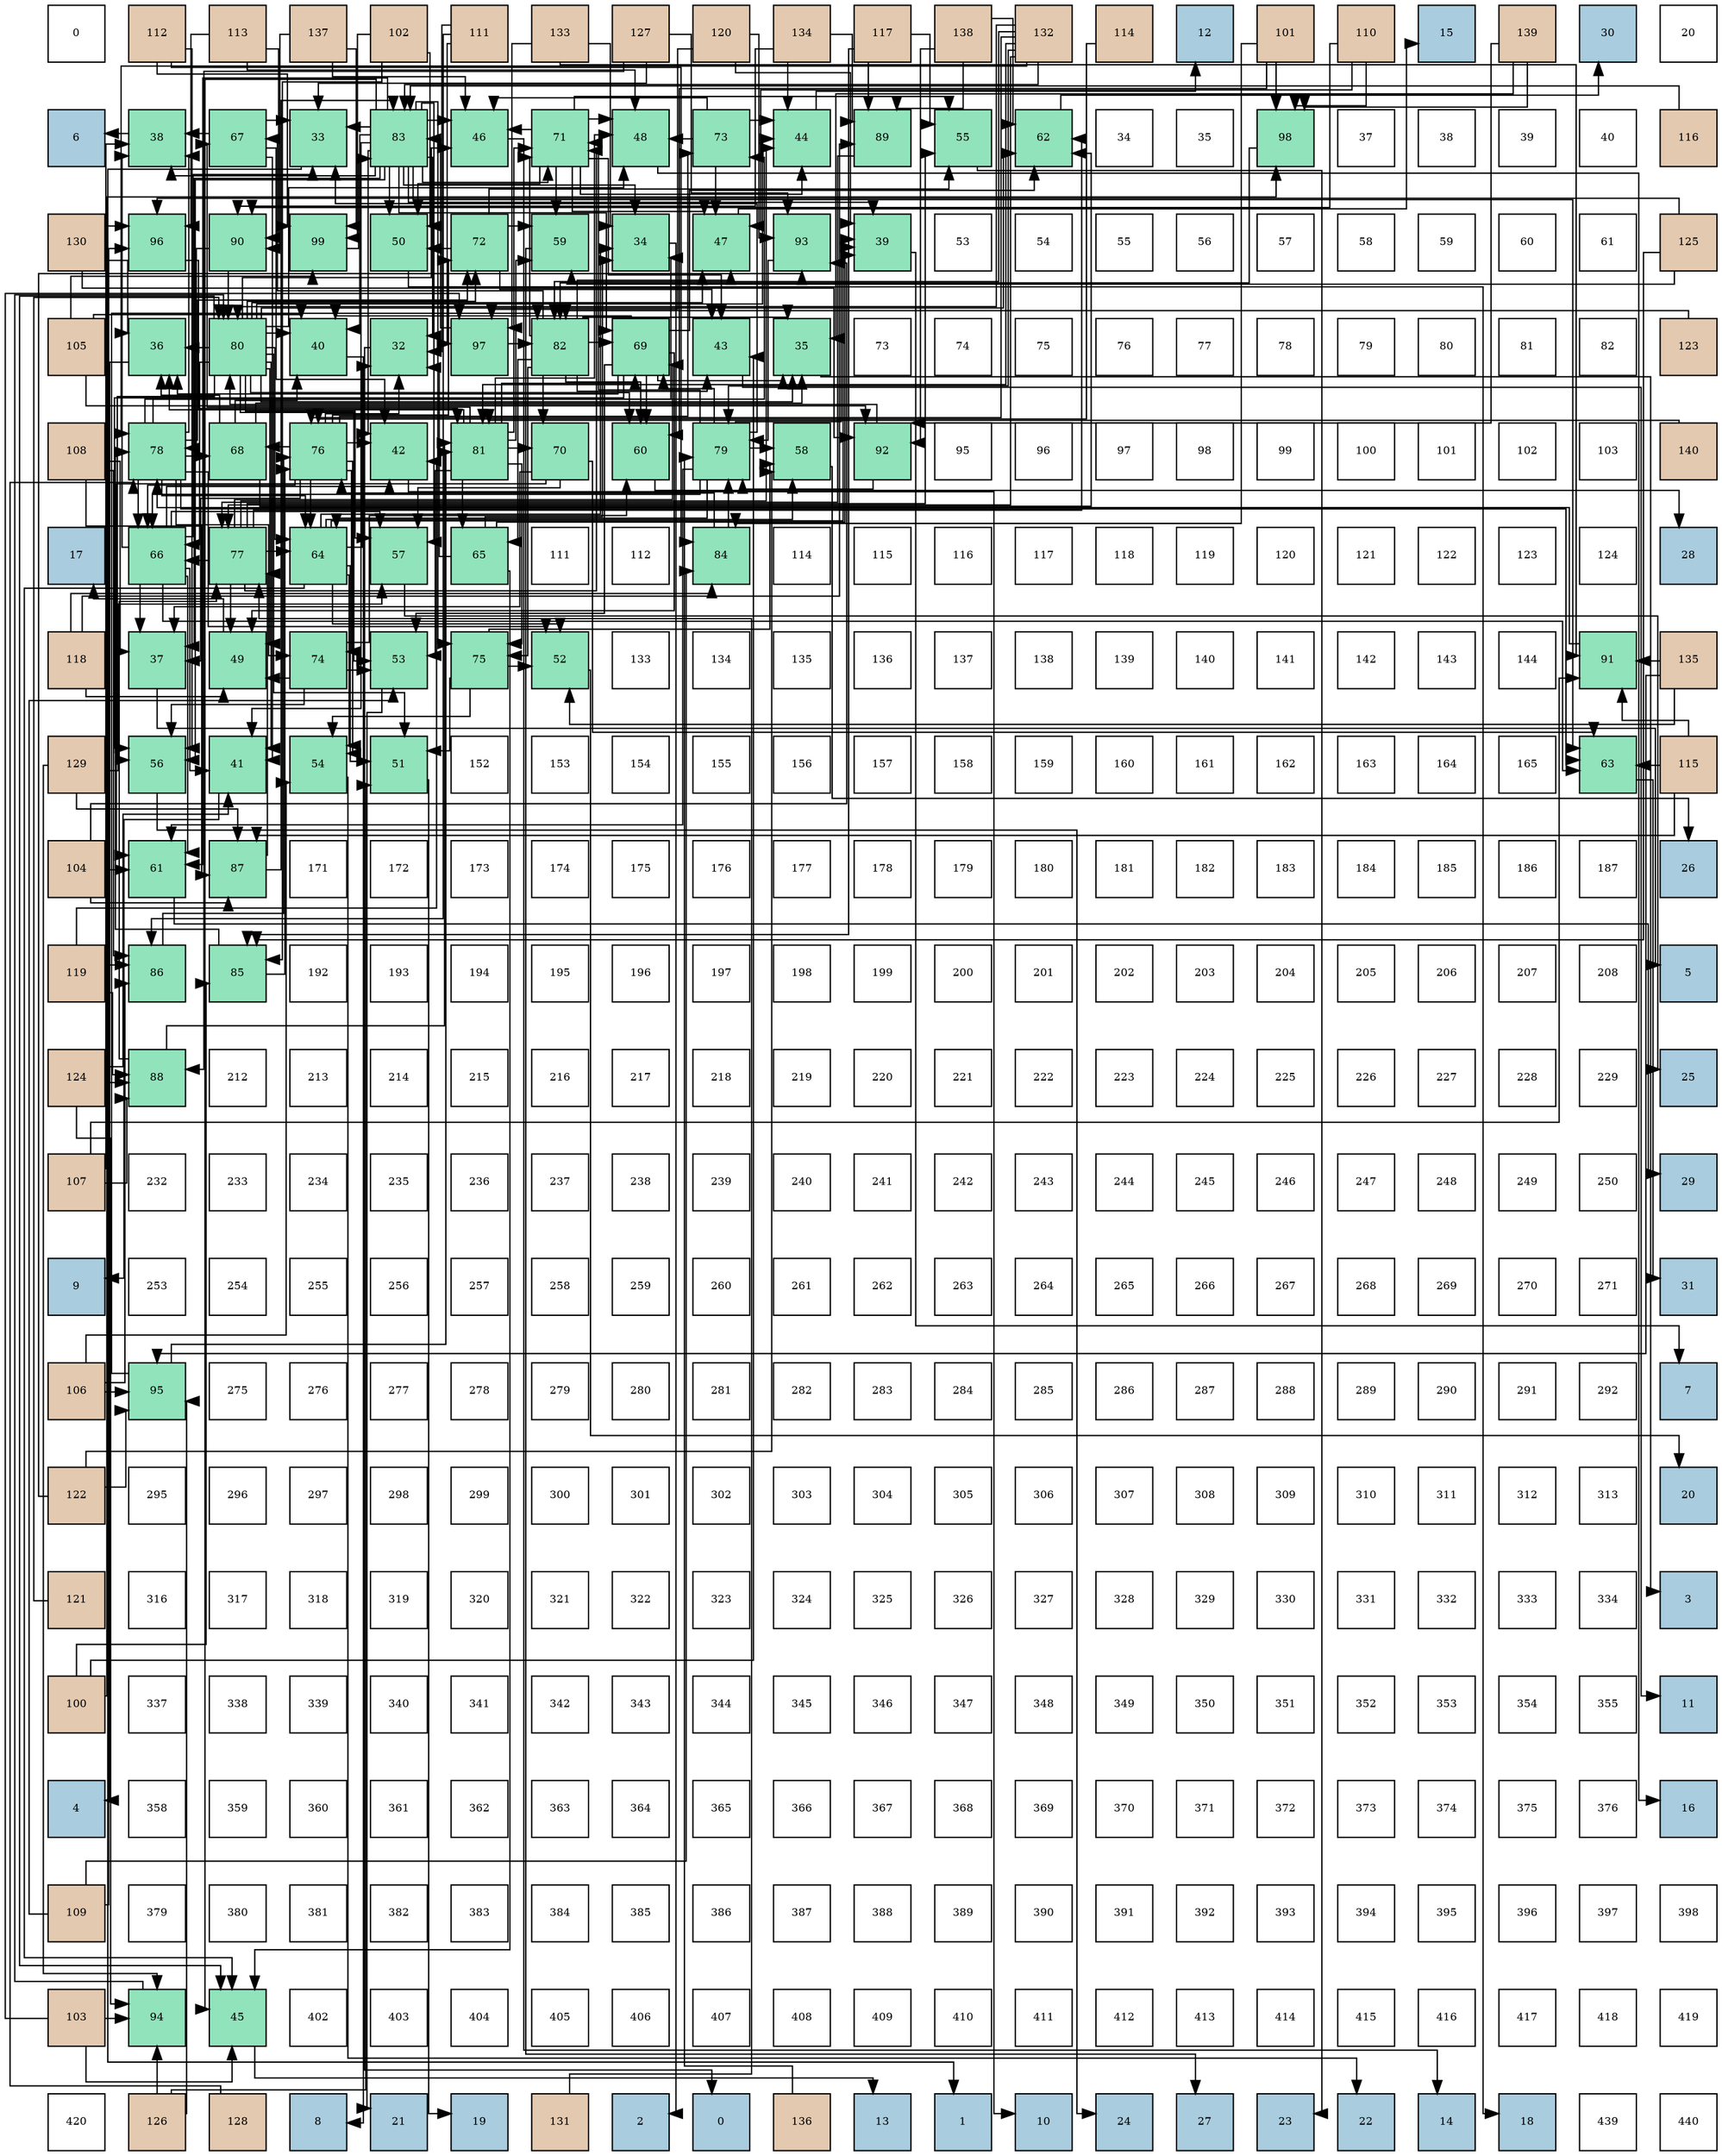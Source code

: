 digraph layout{
 rankdir=TB;
 splines=ortho;
 node [style=filled shape=square fixedsize=true width=0.6];
0[label="0", fontsize=8, fillcolor="#ffffff"];
1[label="112", fontsize=8, fillcolor="#e3c9af"];
2[label="113", fontsize=8, fillcolor="#e3c9af"];
3[label="137", fontsize=8, fillcolor="#e3c9af"];
4[label="102", fontsize=8, fillcolor="#e3c9af"];
5[label="111", fontsize=8, fillcolor="#e3c9af"];
6[label="133", fontsize=8, fillcolor="#e3c9af"];
7[label="127", fontsize=8, fillcolor="#e3c9af"];
8[label="120", fontsize=8, fillcolor="#e3c9af"];
9[label="134", fontsize=8, fillcolor="#e3c9af"];
10[label="117", fontsize=8, fillcolor="#e3c9af"];
11[label="138", fontsize=8, fillcolor="#e3c9af"];
12[label="132", fontsize=8, fillcolor="#e3c9af"];
13[label="114", fontsize=8, fillcolor="#e3c9af"];
14[label="12", fontsize=8, fillcolor="#a9ccde"];
15[label="101", fontsize=8, fillcolor="#e3c9af"];
16[label="110", fontsize=8, fillcolor="#e3c9af"];
17[label="15", fontsize=8, fillcolor="#a9ccde"];
18[label="139", fontsize=8, fillcolor="#e3c9af"];
19[label="30", fontsize=8, fillcolor="#a9ccde"];
20[label="20", fontsize=8, fillcolor="#ffffff"];
21[label="6", fontsize=8, fillcolor="#a9ccde"];
22[label="38", fontsize=8, fillcolor="#91e3bb"];
23[label="67", fontsize=8, fillcolor="#91e3bb"];
24[label="33", fontsize=8, fillcolor="#91e3bb"];
25[label="83", fontsize=8, fillcolor="#91e3bb"];
26[label="46", fontsize=8, fillcolor="#91e3bb"];
27[label="71", fontsize=8, fillcolor="#91e3bb"];
28[label="48", fontsize=8, fillcolor="#91e3bb"];
29[label="73", fontsize=8, fillcolor="#91e3bb"];
30[label="44", fontsize=8, fillcolor="#91e3bb"];
31[label="89", fontsize=8, fillcolor="#91e3bb"];
32[label="55", fontsize=8, fillcolor="#91e3bb"];
33[label="62", fontsize=8, fillcolor="#91e3bb"];
34[label="34", fontsize=8, fillcolor="#ffffff"];
35[label="35", fontsize=8, fillcolor="#ffffff"];
36[label="98", fontsize=8, fillcolor="#91e3bb"];
37[label="37", fontsize=8, fillcolor="#ffffff"];
38[label="38", fontsize=8, fillcolor="#ffffff"];
39[label="39", fontsize=8, fillcolor="#ffffff"];
40[label="40", fontsize=8, fillcolor="#ffffff"];
41[label="116", fontsize=8, fillcolor="#e3c9af"];
42[label="130", fontsize=8, fillcolor="#e3c9af"];
43[label="96", fontsize=8, fillcolor="#91e3bb"];
44[label="90", fontsize=8, fillcolor="#91e3bb"];
45[label="99", fontsize=8, fillcolor="#91e3bb"];
46[label="50", fontsize=8, fillcolor="#91e3bb"];
47[label="72", fontsize=8, fillcolor="#91e3bb"];
48[label="59", fontsize=8, fillcolor="#91e3bb"];
49[label="34", fontsize=8, fillcolor="#91e3bb"];
50[label="47", fontsize=8, fillcolor="#91e3bb"];
51[label="93", fontsize=8, fillcolor="#91e3bb"];
52[label="39", fontsize=8, fillcolor="#91e3bb"];
53[label="53", fontsize=8, fillcolor="#ffffff"];
54[label="54", fontsize=8, fillcolor="#ffffff"];
55[label="55", fontsize=8, fillcolor="#ffffff"];
56[label="56", fontsize=8, fillcolor="#ffffff"];
57[label="57", fontsize=8, fillcolor="#ffffff"];
58[label="58", fontsize=8, fillcolor="#ffffff"];
59[label="59", fontsize=8, fillcolor="#ffffff"];
60[label="60", fontsize=8, fillcolor="#ffffff"];
61[label="61", fontsize=8, fillcolor="#ffffff"];
62[label="125", fontsize=8, fillcolor="#e3c9af"];
63[label="105", fontsize=8, fillcolor="#e3c9af"];
64[label="36", fontsize=8, fillcolor="#91e3bb"];
65[label="80", fontsize=8, fillcolor="#91e3bb"];
66[label="40", fontsize=8, fillcolor="#91e3bb"];
67[label="32", fontsize=8, fillcolor="#91e3bb"];
68[label="97", fontsize=8, fillcolor="#91e3bb"];
69[label="82", fontsize=8, fillcolor="#91e3bb"];
70[label="69", fontsize=8, fillcolor="#91e3bb"];
71[label="43", fontsize=8, fillcolor="#91e3bb"];
72[label="35", fontsize=8, fillcolor="#91e3bb"];
73[label="73", fontsize=8, fillcolor="#ffffff"];
74[label="74", fontsize=8, fillcolor="#ffffff"];
75[label="75", fontsize=8, fillcolor="#ffffff"];
76[label="76", fontsize=8, fillcolor="#ffffff"];
77[label="77", fontsize=8, fillcolor="#ffffff"];
78[label="78", fontsize=8, fillcolor="#ffffff"];
79[label="79", fontsize=8, fillcolor="#ffffff"];
80[label="80", fontsize=8, fillcolor="#ffffff"];
81[label="81", fontsize=8, fillcolor="#ffffff"];
82[label="82", fontsize=8, fillcolor="#ffffff"];
83[label="123", fontsize=8, fillcolor="#e3c9af"];
84[label="108", fontsize=8, fillcolor="#e3c9af"];
85[label="78", fontsize=8, fillcolor="#91e3bb"];
86[label="68", fontsize=8, fillcolor="#91e3bb"];
87[label="76", fontsize=8, fillcolor="#91e3bb"];
88[label="42", fontsize=8, fillcolor="#91e3bb"];
89[label="81", fontsize=8, fillcolor="#91e3bb"];
90[label="70", fontsize=8, fillcolor="#91e3bb"];
91[label="60", fontsize=8, fillcolor="#91e3bb"];
92[label="79", fontsize=8, fillcolor="#91e3bb"];
93[label="58", fontsize=8, fillcolor="#91e3bb"];
94[label="92", fontsize=8, fillcolor="#91e3bb"];
95[label="95", fontsize=8, fillcolor="#ffffff"];
96[label="96", fontsize=8, fillcolor="#ffffff"];
97[label="97", fontsize=8, fillcolor="#ffffff"];
98[label="98", fontsize=8, fillcolor="#ffffff"];
99[label="99", fontsize=8, fillcolor="#ffffff"];
100[label="100", fontsize=8, fillcolor="#ffffff"];
101[label="101", fontsize=8, fillcolor="#ffffff"];
102[label="102", fontsize=8, fillcolor="#ffffff"];
103[label="103", fontsize=8, fillcolor="#ffffff"];
104[label="140", fontsize=8, fillcolor="#e3c9af"];
105[label="17", fontsize=8, fillcolor="#a9ccde"];
106[label="66", fontsize=8, fillcolor="#91e3bb"];
107[label="77", fontsize=8, fillcolor="#91e3bb"];
108[label="64", fontsize=8, fillcolor="#91e3bb"];
109[label="57", fontsize=8, fillcolor="#91e3bb"];
110[label="65", fontsize=8, fillcolor="#91e3bb"];
111[label="111", fontsize=8, fillcolor="#ffffff"];
112[label="112", fontsize=8, fillcolor="#ffffff"];
113[label="84", fontsize=8, fillcolor="#91e3bb"];
114[label="114", fontsize=8, fillcolor="#ffffff"];
115[label="115", fontsize=8, fillcolor="#ffffff"];
116[label="116", fontsize=8, fillcolor="#ffffff"];
117[label="117", fontsize=8, fillcolor="#ffffff"];
118[label="118", fontsize=8, fillcolor="#ffffff"];
119[label="119", fontsize=8, fillcolor="#ffffff"];
120[label="120", fontsize=8, fillcolor="#ffffff"];
121[label="121", fontsize=8, fillcolor="#ffffff"];
122[label="122", fontsize=8, fillcolor="#ffffff"];
123[label="123", fontsize=8, fillcolor="#ffffff"];
124[label="124", fontsize=8, fillcolor="#ffffff"];
125[label="28", fontsize=8, fillcolor="#a9ccde"];
126[label="118", fontsize=8, fillcolor="#e3c9af"];
127[label="37", fontsize=8, fillcolor="#91e3bb"];
128[label="49", fontsize=8, fillcolor="#91e3bb"];
129[label="74", fontsize=8, fillcolor="#91e3bb"];
130[label="53", fontsize=8, fillcolor="#91e3bb"];
131[label="75", fontsize=8, fillcolor="#91e3bb"];
132[label="52", fontsize=8, fillcolor="#91e3bb"];
133[label="133", fontsize=8, fillcolor="#ffffff"];
134[label="134", fontsize=8, fillcolor="#ffffff"];
135[label="135", fontsize=8, fillcolor="#ffffff"];
136[label="136", fontsize=8, fillcolor="#ffffff"];
137[label="137", fontsize=8, fillcolor="#ffffff"];
138[label="138", fontsize=8, fillcolor="#ffffff"];
139[label="139", fontsize=8, fillcolor="#ffffff"];
140[label="140", fontsize=8, fillcolor="#ffffff"];
141[label="141", fontsize=8, fillcolor="#ffffff"];
142[label="142", fontsize=8, fillcolor="#ffffff"];
143[label="143", fontsize=8, fillcolor="#ffffff"];
144[label="144", fontsize=8, fillcolor="#ffffff"];
145[label="91", fontsize=8, fillcolor="#91e3bb"];
146[label="135", fontsize=8, fillcolor="#e3c9af"];
147[label="129", fontsize=8, fillcolor="#e3c9af"];
148[label="56", fontsize=8, fillcolor="#91e3bb"];
149[label="41", fontsize=8, fillcolor="#91e3bb"];
150[label="54", fontsize=8, fillcolor="#91e3bb"];
151[label="51", fontsize=8, fillcolor="#91e3bb"];
152[label="152", fontsize=8, fillcolor="#ffffff"];
153[label="153", fontsize=8, fillcolor="#ffffff"];
154[label="154", fontsize=8, fillcolor="#ffffff"];
155[label="155", fontsize=8, fillcolor="#ffffff"];
156[label="156", fontsize=8, fillcolor="#ffffff"];
157[label="157", fontsize=8, fillcolor="#ffffff"];
158[label="158", fontsize=8, fillcolor="#ffffff"];
159[label="159", fontsize=8, fillcolor="#ffffff"];
160[label="160", fontsize=8, fillcolor="#ffffff"];
161[label="161", fontsize=8, fillcolor="#ffffff"];
162[label="162", fontsize=8, fillcolor="#ffffff"];
163[label="163", fontsize=8, fillcolor="#ffffff"];
164[label="164", fontsize=8, fillcolor="#ffffff"];
165[label="165", fontsize=8, fillcolor="#ffffff"];
166[label="63", fontsize=8, fillcolor="#91e3bb"];
167[label="115", fontsize=8, fillcolor="#e3c9af"];
168[label="104", fontsize=8, fillcolor="#e3c9af"];
169[label="61", fontsize=8, fillcolor="#91e3bb"];
170[label="87", fontsize=8, fillcolor="#91e3bb"];
171[label="171", fontsize=8, fillcolor="#ffffff"];
172[label="172", fontsize=8, fillcolor="#ffffff"];
173[label="173", fontsize=8, fillcolor="#ffffff"];
174[label="174", fontsize=8, fillcolor="#ffffff"];
175[label="175", fontsize=8, fillcolor="#ffffff"];
176[label="176", fontsize=8, fillcolor="#ffffff"];
177[label="177", fontsize=8, fillcolor="#ffffff"];
178[label="178", fontsize=8, fillcolor="#ffffff"];
179[label="179", fontsize=8, fillcolor="#ffffff"];
180[label="180", fontsize=8, fillcolor="#ffffff"];
181[label="181", fontsize=8, fillcolor="#ffffff"];
182[label="182", fontsize=8, fillcolor="#ffffff"];
183[label="183", fontsize=8, fillcolor="#ffffff"];
184[label="184", fontsize=8, fillcolor="#ffffff"];
185[label="185", fontsize=8, fillcolor="#ffffff"];
186[label="186", fontsize=8, fillcolor="#ffffff"];
187[label="187", fontsize=8, fillcolor="#ffffff"];
188[label="26", fontsize=8, fillcolor="#a9ccde"];
189[label="119", fontsize=8, fillcolor="#e3c9af"];
190[label="86", fontsize=8, fillcolor="#91e3bb"];
191[label="85", fontsize=8, fillcolor="#91e3bb"];
192[label="192", fontsize=8, fillcolor="#ffffff"];
193[label="193", fontsize=8, fillcolor="#ffffff"];
194[label="194", fontsize=8, fillcolor="#ffffff"];
195[label="195", fontsize=8, fillcolor="#ffffff"];
196[label="196", fontsize=8, fillcolor="#ffffff"];
197[label="197", fontsize=8, fillcolor="#ffffff"];
198[label="198", fontsize=8, fillcolor="#ffffff"];
199[label="199", fontsize=8, fillcolor="#ffffff"];
200[label="200", fontsize=8, fillcolor="#ffffff"];
201[label="201", fontsize=8, fillcolor="#ffffff"];
202[label="202", fontsize=8, fillcolor="#ffffff"];
203[label="203", fontsize=8, fillcolor="#ffffff"];
204[label="204", fontsize=8, fillcolor="#ffffff"];
205[label="205", fontsize=8, fillcolor="#ffffff"];
206[label="206", fontsize=8, fillcolor="#ffffff"];
207[label="207", fontsize=8, fillcolor="#ffffff"];
208[label="208", fontsize=8, fillcolor="#ffffff"];
209[label="5", fontsize=8, fillcolor="#a9ccde"];
210[label="124", fontsize=8, fillcolor="#e3c9af"];
211[label="88", fontsize=8, fillcolor="#91e3bb"];
212[label="212", fontsize=8, fillcolor="#ffffff"];
213[label="213", fontsize=8, fillcolor="#ffffff"];
214[label="214", fontsize=8, fillcolor="#ffffff"];
215[label="215", fontsize=8, fillcolor="#ffffff"];
216[label="216", fontsize=8, fillcolor="#ffffff"];
217[label="217", fontsize=8, fillcolor="#ffffff"];
218[label="218", fontsize=8, fillcolor="#ffffff"];
219[label="219", fontsize=8, fillcolor="#ffffff"];
220[label="220", fontsize=8, fillcolor="#ffffff"];
221[label="221", fontsize=8, fillcolor="#ffffff"];
222[label="222", fontsize=8, fillcolor="#ffffff"];
223[label="223", fontsize=8, fillcolor="#ffffff"];
224[label="224", fontsize=8, fillcolor="#ffffff"];
225[label="225", fontsize=8, fillcolor="#ffffff"];
226[label="226", fontsize=8, fillcolor="#ffffff"];
227[label="227", fontsize=8, fillcolor="#ffffff"];
228[label="228", fontsize=8, fillcolor="#ffffff"];
229[label="229", fontsize=8, fillcolor="#ffffff"];
230[label="25", fontsize=8, fillcolor="#a9ccde"];
231[label="107", fontsize=8, fillcolor="#e3c9af"];
232[label="232", fontsize=8, fillcolor="#ffffff"];
233[label="233", fontsize=8, fillcolor="#ffffff"];
234[label="234", fontsize=8, fillcolor="#ffffff"];
235[label="235", fontsize=8, fillcolor="#ffffff"];
236[label="236", fontsize=8, fillcolor="#ffffff"];
237[label="237", fontsize=8, fillcolor="#ffffff"];
238[label="238", fontsize=8, fillcolor="#ffffff"];
239[label="239", fontsize=8, fillcolor="#ffffff"];
240[label="240", fontsize=8, fillcolor="#ffffff"];
241[label="241", fontsize=8, fillcolor="#ffffff"];
242[label="242", fontsize=8, fillcolor="#ffffff"];
243[label="243", fontsize=8, fillcolor="#ffffff"];
244[label="244", fontsize=8, fillcolor="#ffffff"];
245[label="245", fontsize=8, fillcolor="#ffffff"];
246[label="246", fontsize=8, fillcolor="#ffffff"];
247[label="247", fontsize=8, fillcolor="#ffffff"];
248[label="248", fontsize=8, fillcolor="#ffffff"];
249[label="249", fontsize=8, fillcolor="#ffffff"];
250[label="250", fontsize=8, fillcolor="#ffffff"];
251[label="29", fontsize=8, fillcolor="#a9ccde"];
252[label="9", fontsize=8, fillcolor="#a9ccde"];
253[label="253", fontsize=8, fillcolor="#ffffff"];
254[label="254", fontsize=8, fillcolor="#ffffff"];
255[label="255", fontsize=8, fillcolor="#ffffff"];
256[label="256", fontsize=8, fillcolor="#ffffff"];
257[label="257", fontsize=8, fillcolor="#ffffff"];
258[label="258", fontsize=8, fillcolor="#ffffff"];
259[label="259", fontsize=8, fillcolor="#ffffff"];
260[label="260", fontsize=8, fillcolor="#ffffff"];
261[label="261", fontsize=8, fillcolor="#ffffff"];
262[label="262", fontsize=8, fillcolor="#ffffff"];
263[label="263", fontsize=8, fillcolor="#ffffff"];
264[label="264", fontsize=8, fillcolor="#ffffff"];
265[label="265", fontsize=8, fillcolor="#ffffff"];
266[label="266", fontsize=8, fillcolor="#ffffff"];
267[label="267", fontsize=8, fillcolor="#ffffff"];
268[label="268", fontsize=8, fillcolor="#ffffff"];
269[label="269", fontsize=8, fillcolor="#ffffff"];
270[label="270", fontsize=8, fillcolor="#ffffff"];
271[label="271", fontsize=8, fillcolor="#ffffff"];
272[label="31", fontsize=8, fillcolor="#a9ccde"];
273[label="106", fontsize=8, fillcolor="#e3c9af"];
274[label="95", fontsize=8, fillcolor="#91e3bb"];
275[label="275", fontsize=8, fillcolor="#ffffff"];
276[label="276", fontsize=8, fillcolor="#ffffff"];
277[label="277", fontsize=8, fillcolor="#ffffff"];
278[label="278", fontsize=8, fillcolor="#ffffff"];
279[label="279", fontsize=8, fillcolor="#ffffff"];
280[label="280", fontsize=8, fillcolor="#ffffff"];
281[label="281", fontsize=8, fillcolor="#ffffff"];
282[label="282", fontsize=8, fillcolor="#ffffff"];
283[label="283", fontsize=8, fillcolor="#ffffff"];
284[label="284", fontsize=8, fillcolor="#ffffff"];
285[label="285", fontsize=8, fillcolor="#ffffff"];
286[label="286", fontsize=8, fillcolor="#ffffff"];
287[label="287", fontsize=8, fillcolor="#ffffff"];
288[label="288", fontsize=8, fillcolor="#ffffff"];
289[label="289", fontsize=8, fillcolor="#ffffff"];
290[label="290", fontsize=8, fillcolor="#ffffff"];
291[label="291", fontsize=8, fillcolor="#ffffff"];
292[label="292", fontsize=8, fillcolor="#ffffff"];
293[label="7", fontsize=8, fillcolor="#a9ccde"];
294[label="122", fontsize=8, fillcolor="#e3c9af"];
295[label="295", fontsize=8, fillcolor="#ffffff"];
296[label="296", fontsize=8, fillcolor="#ffffff"];
297[label="297", fontsize=8, fillcolor="#ffffff"];
298[label="298", fontsize=8, fillcolor="#ffffff"];
299[label="299", fontsize=8, fillcolor="#ffffff"];
300[label="300", fontsize=8, fillcolor="#ffffff"];
301[label="301", fontsize=8, fillcolor="#ffffff"];
302[label="302", fontsize=8, fillcolor="#ffffff"];
303[label="303", fontsize=8, fillcolor="#ffffff"];
304[label="304", fontsize=8, fillcolor="#ffffff"];
305[label="305", fontsize=8, fillcolor="#ffffff"];
306[label="306", fontsize=8, fillcolor="#ffffff"];
307[label="307", fontsize=8, fillcolor="#ffffff"];
308[label="308", fontsize=8, fillcolor="#ffffff"];
309[label="309", fontsize=8, fillcolor="#ffffff"];
310[label="310", fontsize=8, fillcolor="#ffffff"];
311[label="311", fontsize=8, fillcolor="#ffffff"];
312[label="312", fontsize=8, fillcolor="#ffffff"];
313[label="313", fontsize=8, fillcolor="#ffffff"];
314[label="20", fontsize=8, fillcolor="#a9ccde"];
315[label="121", fontsize=8, fillcolor="#e3c9af"];
316[label="316", fontsize=8, fillcolor="#ffffff"];
317[label="317", fontsize=8, fillcolor="#ffffff"];
318[label="318", fontsize=8, fillcolor="#ffffff"];
319[label="319", fontsize=8, fillcolor="#ffffff"];
320[label="320", fontsize=8, fillcolor="#ffffff"];
321[label="321", fontsize=8, fillcolor="#ffffff"];
322[label="322", fontsize=8, fillcolor="#ffffff"];
323[label="323", fontsize=8, fillcolor="#ffffff"];
324[label="324", fontsize=8, fillcolor="#ffffff"];
325[label="325", fontsize=8, fillcolor="#ffffff"];
326[label="326", fontsize=8, fillcolor="#ffffff"];
327[label="327", fontsize=8, fillcolor="#ffffff"];
328[label="328", fontsize=8, fillcolor="#ffffff"];
329[label="329", fontsize=8, fillcolor="#ffffff"];
330[label="330", fontsize=8, fillcolor="#ffffff"];
331[label="331", fontsize=8, fillcolor="#ffffff"];
332[label="332", fontsize=8, fillcolor="#ffffff"];
333[label="333", fontsize=8, fillcolor="#ffffff"];
334[label="334", fontsize=8, fillcolor="#ffffff"];
335[label="3", fontsize=8, fillcolor="#a9ccde"];
336[label="100", fontsize=8, fillcolor="#e3c9af"];
337[label="337", fontsize=8, fillcolor="#ffffff"];
338[label="338", fontsize=8, fillcolor="#ffffff"];
339[label="339", fontsize=8, fillcolor="#ffffff"];
340[label="340", fontsize=8, fillcolor="#ffffff"];
341[label="341", fontsize=8, fillcolor="#ffffff"];
342[label="342", fontsize=8, fillcolor="#ffffff"];
343[label="343", fontsize=8, fillcolor="#ffffff"];
344[label="344", fontsize=8, fillcolor="#ffffff"];
345[label="345", fontsize=8, fillcolor="#ffffff"];
346[label="346", fontsize=8, fillcolor="#ffffff"];
347[label="347", fontsize=8, fillcolor="#ffffff"];
348[label="348", fontsize=8, fillcolor="#ffffff"];
349[label="349", fontsize=8, fillcolor="#ffffff"];
350[label="350", fontsize=8, fillcolor="#ffffff"];
351[label="351", fontsize=8, fillcolor="#ffffff"];
352[label="352", fontsize=8, fillcolor="#ffffff"];
353[label="353", fontsize=8, fillcolor="#ffffff"];
354[label="354", fontsize=8, fillcolor="#ffffff"];
355[label="355", fontsize=8, fillcolor="#ffffff"];
356[label="11", fontsize=8, fillcolor="#a9ccde"];
357[label="4", fontsize=8, fillcolor="#a9ccde"];
358[label="358", fontsize=8, fillcolor="#ffffff"];
359[label="359", fontsize=8, fillcolor="#ffffff"];
360[label="360", fontsize=8, fillcolor="#ffffff"];
361[label="361", fontsize=8, fillcolor="#ffffff"];
362[label="362", fontsize=8, fillcolor="#ffffff"];
363[label="363", fontsize=8, fillcolor="#ffffff"];
364[label="364", fontsize=8, fillcolor="#ffffff"];
365[label="365", fontsize=8, fillcolor="#ffffff"];
366[label="366", fontsize=8, fillcolor="#ffffff"];
367[label="367", fontsize=8, fillcolor="#ffffff"];
368[label="368", fontsize=8, fillcolor="#ffffff"];
369[label="369", fontsize=8, fillcolor="#ffffff"];
370[label="370", fontsize=8, fillcolor="#ffffff"];
371[label="371", fontsize=8, fillcolor="#ffffff"];
372[label="372", fontsize=8, fillcolor="#ffffff"];
373[label="373", fontsize=8, fillcolor="#ffffff"];
374[label="374", fontsize=8, fillcolor="#ffffff"];
375[label="375", fontsize=8, fillcolor="#ffffff"];
376[label="376", fontsize=8, fillcolor="#ffffff"];
377[label="16", fontsize=8, fillcolor="#a9ccde"];
378[label="109", fontsize=8, fillcolor="#e3c9af"];
379[label="379", fontsize=8, fillcolor="#ffffff"];
380[label="380", fontsize=8, fillcolor="#ffffff"];
381[label="381", fontsize=8, fillcolor="#ffffff"];
382[label="382", fontsize=8, fillcolor="#ffffff"];
383[label="383", fontsize=8, fillcolor="#ffffff"];
384[label="384", fontsize=8, fillcolor="#ffffff"];
385[label="385", fontsize=8, fillcolor="#ffffff"];
386[label="386", fontsize=8, fillcolor="#ffffff"];
387[label="387", fontsize=8, fillcolor="#ffffff"];
388[label="388", fontsize=8, fillcolor="#ffffff"];
389[label="389", fontsize=8, fillcolor="#ffffff"];
390[label="390", fontsize=8, fillcolor="#ffffff"];
391[label="391", fontsize=8, fillcolor="#ffffff"];
392[label="392", fontsize=8, fillcolor="#ffffff"];
393[label="393", fontsize=8, fillcolor="#ffffff"];
394[label="394", fontsize=8, fillcolor="#ffffff"];
395[label="395", fontsize=8, fillcolor="#ffffff"];
396[label="396", fontsize=8, fillcolor="#ffffff"];
397[label="397", fontsize=8, fillcolor="#ffffff"];
398[label="398", fontsize=8, fillcolor="#ffffff"];
399[label="103", fontsize=8, fillcolor="#e3c9af"];
400[label="94", fontsize=8, fillcolor="#91e3bb"];
401[label="45", fontsize=8, fillcolor="#91e3bb"];
402[label="402", fontsize=8, fillcolor="#ffffff"];
403[label="403", fontsize=8, fillcolor="#ffffff"];
404[label="404", fontsize=8, fillcolor="#ffffff"];
405[label="405", fontsize=8, fillcolor="#ffffff"];
406[label="406", fontsize=8, fillcolor="#ffffff"];
407[label="407", fontsize=8, fillcolor="#ffffff"];
408[label="408", fontsize=8, fillcolor="#ffffff"];
409[label="409", fontsize=8, fillcolor="#ffffff"];
410[label="410", fontsize=8, fillcolor="#ffffff"];
411[label="411", fontsize=8, fillcolor="#ffffff"];
412[label="412", fontsize=8, fillcolor="#ffffff"];
413[label="413", fontsize=8, fillcolor="#ffffff"];
414[label="414", fontsize=8, fillcolor="#ffffff"];
415[label="415", fontsize=8, fillcolor="#ffffff"];
416[label="416", fontsize=8, fillcolor="#ffffff"];
417[label="417", fontsize=8, fillcolor="#ffffff"];
418[label="418", fontsize=8, fillcolor="#ffffff"];
419[label="419", fontsize=8, fillcolor="#ffffff"];
420[label="420", fontsize=8, fillcolor="#ffffff"];
421[label="126", fontsize=8, fillcolor="#e3c9af"];
422[label="128", fontsize=8, fillcolor="#e3c9af"];
423[label="8", fontsize=8, fillcolor="#a9ccde"];
424[label="21", fontsize=8, fillcolor="#a9ccde"];
425[label="19", fontsize=8, fillcolor="#a9ccde"];
426[label="131", fontsize=8, fillcolor="#e3c9af"];
427[label="2", fontsize=8, fillcolor="#a9ccde"];
428[label="0", fontsize=8, fillcolor="#a9ccde"];
429[label="136", fontsize=8, fillcolor="#e3c9af"];
430[label="13", fontsize=8, fillcolor="#a9ccde"];
431[label="1", fontsize=8, fillcolor="#a9ccde"];
432[label="10", fontsize=8, fillcolor="#a9ccde"];
433[label="24", fontsize=8, fillcolor="#a9ccde"];
434[label="27", fontsize=8, fillcolor="#a9ccde"];
435[label="23", fontsize=8, fillcolor="#a9ccde"];
436[label="22", fontsize=8, fillcolor="#a9ccde"];
437[label="14", fontsize=8, fillcolor="#a9ccde"];
438[label="18", fontsize=8, fillcolor="#a9ccde"];
439[label="439", fontsize=8, fillcolor="#ffffff"];
440[label="440", fontsize=8, fillcolor="#ffffff"];
edge [constraint=false, style=vis];67 -> 428;
24 -> 431;
49 -> 427;
72 -> 335;
64 -> 357;
127 -> 209;
22 -> 21;
52 -> 293;
66 -> 423;
149 -> 252;
88 -> 432;
71 -> 356;
30 -> 14;
401 -> 430;
26 -> 437;
50 -> 17;
28 -> 377;
128 -> 105;
46 -> 438;
151 -> 425;
132 -> 314;
130 -> 424;
150 -> 436;
32 -> 435;
148 -> 433;
109 -> 230;
93 -> 188;
48 -> 434;
91 -> 125;
169 -> 251;
33 -> 19;
166 -> 272;
108 -> 67;
108 -> 49;
108 -> 52;
108 -> 401;
108 -> 151;
108 -> 132;
108 -> 150;
108 -> 93;
110 -> 67;
110 -> 49;
110 -> 52;
110 -> 401;
106 -> 24;
106 -> 127;
106 -> 22;
106 -> 149;
106 -> 88;
106 -> 109;
106 -> 169;
106 -> 166;
23 -> 24;
23 -> 22;
23 -> 149;
23 -> 88;
86 -> 72;
86 -> 64;
86 -> 66;
86 -> 33;
70 -> 72;
70 -> 64;
70 -> 66;
70 -> 128;
70 -> 130;
70 -> 148;
70 -> 91;
70 -> 33;
90 -> 127;
90 -> 109;
90 -> 169;
90 -> 166;
27 -> 71;
27 -> 30;
27 -> 26;
27 -> 50;
27 -> 28;
27 -> 46;
27 -> 32;
27 -> 48;
47 -> 71;
47 -> 46;
47 -> 32;
47 -> 48;
29 -> 30;
29 -> 26;
29 -> 50;
29 -> 28;
129 -> 128;
129 -> 130;
129 -> 148;
129 -> 91;
131 -> 151;
131 -> 132;
131 -> 150;
131 -> 93;
87 -> 67;
87 -> 127;
87 -> 88;
87 -> 150;
87 -> 108;
87 -> 106;
87 -> 86;
87 -> 47;
87 -> 29;
87 -> 129;
107 -> 30;
107 -> 128;
107 -> 32;
107 -> 33;
107 -> 108;
107 -> 106;
107 -> 70;
107 -> 27;
85 -> 49;
85 -> 22;
85 -> 132;
85 -> 166;
85 -> 108;
85 -> 106;
85 -> 86;
85 -> 47;
85 -> 29;
85 -> 129;
92 -> 24;
92 -> 52;
92 -> 93;
92 -> 169;
92 -> 108;
92 -> 106;
92 -> 70;
92 -> 27;
65 -> 72;
65 -> 64;
65 -> 66;
65 -> 149;
65 -> 30;
65 -> 401;
65 -> 26;
65 -> 50;
65 -> 28;
65 -> 128;
65 -> 151;
65 -> 130;
65 -> 148;
65 -> 109;
65 -> 91;
65 -> 33;
65 -> 108;
65 -> 106;
65 -> 47;
89 -> 64;
89 -> 28;
89 -> 130;
89 -> 48;
89 -> 110;
89 -> 23;
89 -> 70;
89 -> 90;
89 -> 27;
89 -> 131;
69 -> 72;
69 -> 71;
69 -> 50;
69 -> 91;
69 -> 110;
69 -> 23;
69 -> 70;
69 -> 90;
69 -> 27;
69 -> 131;
25 -> 67;
25 -> 24;
25 -> 49;
25 -> 127;
25 -> 22;
25 -> 52;
25 -> 66;
25 -> 149;
25 -> 88;
25 -> 401;
25 -> 26;
25 -> 46;
25 -> 148;
25 -> 109;
25 -> 169;
25 -> 166;
25 -> 70;
25 -> 27;
25 -> 131;
113 -> 87;
113 -> 92;
191 -> 87;
191 -> 85;
190 -> 87;
170 -> 107;
170 -> 25;
211 -> 107;
211 -> 89;
31 -> 107;
44 -> 85;
44 -> 65;
145 -> 85;
94 -> 92;
94 -> 65;
51 -> 92;
400 -> 65;
274 -> 89;
274 -> 69;
43 -> 89;
68 -> 69;
68 -> 25;
36 -> 69;
45 -> 25;
336 -> 71;
336 -> 191;
336 -> 36;
15 -> 91;
15 -> 113;
15 -> 36;
4 -> 46;
4 -> 191;
4 -> 45;
399 -> 401;
399 -> 400;
399 -> 68;
168 -> 169;
168 -> 170;
168 -> 51;
63 -> 66;
63 -> 94;
63 -> 45;
273 -> 150;
273 -> 190;
273 -> 274;
231 -> 22;
231 -> 211;
231 -> 145;
84 -> 127;
84 -> 190;
84 -> 170;
378 -> 130;
378 -> 113;
378 -> 43;
16 -> 50;
16 -> 44;
16 -> 36;
5 -> 67;
5 -> 190;
5 -> 68;
1 -> 148;
1 -> 113;
1 -> 45;
2 -> 28;
2 -> 44;
2 -> 43;
13 -> 87;
167 -> 166;
167 -> 170;
167 -> 145;
41 -> 25;
10 -> 32;
10 -> 191;
10 -> 31;
126 -> 128;
126 -> 113;
126 -> 31;
189 -> 88;
189 -> 190;
189 -> 211;
8 -> 52;
8 -> 51;
8 -> 68;
315 -> 65;
294 -> 93;
294 -> 51;
294 -> 274;
83 -> 69;
210 -> 149;
210 -> 211;
210 -> 400;
62 -> 48;
62 -> 191;
62 -> 43;
421 -> 151;
421 -> 400;
421 -> 274;
7 -> 24;
7 -> 211;
7 -> 51;
422 -> 85;
147 -> 109;
147 -> 170;
147 -> 400;
42 -> 64;
42 -> 94;
42 -> 43;
426 -> 107;
12 -> 87;
12 -> 107;
12 -> 85;
12 -> 92;
12 -> 65;
12 -> 89;
12 -> 69;
12 -> 25;
6 -> 49;
6 -> 145;
6 -> 68;
9 -> 30;
9 -> 31;
9 -> 44;
146 -> 132;
146 -> 145;
146 -> 274;
429 -> 92;
3 -> 26;
3 -> 44;
3 -> 45;
11 -> 33;
11 -> 31;
11 -> 94;
18 -> 72;
18 -> 94;
18 -> 36;
104 -> 89;
edge [constraint=true, style=invis];
0 -> 21 -> 42 -> 63 -> 84 -> 105 -> 126 -> 147 -> 168 -> 189 -> 210 -> 231 -> 252 -> 273 -> 294 -> 315 -> 336 -> 357 -> 378 -> 399 -> 420;
1 -> 22 -> 43 -> 64 -> 85 -> 106 -> 127 -> 148 -> 169 -> 190 -> 211 -> 232 -> 253 -> 274 -> 295 -> 316 -> 337 -> 358 -> 379 -> 400 -> 421;
2 -> 23 -> 44 -> 65 -> 86 -> 107 -> 128 -> 149 -> 170 -> 191 -> 212 -> 233 -> 254 -> 275 -> 296 -> 317 -> 338 -> 359 -> 380 -> 401 -> 422;
3 -> 24 -> 45 -> 66 -> 87 -> 108 -> 129 -> 150 -> 171 -> 192 -> 213 -> 234 -> 255 -> 276 -> 297 -> 318 -> 339 -> 360 -> 381 -> 402 -> 423;
4 -> 25 -> 46 -> 67 -> 88 -> 109 -> 130 -> 151 -> 172 -> 193 -> 214 -> 235 -> 256 -> 277 -> 298 -> 319 -> 340 -> 361 -> 382 -> 403 -> 424;
5 -> 26 -> 47 -> 68 -> 89 -> 110 -> 131 -> 152 -> 173 -> 194 -> 215 -> 236 -> 257 -> 278 -> 299 -> 320 -> 341 -> 362 -> 383 -> 404 -> 425;
6 -> 27 -> 48 -> 69 -> 90 -> 111 -> 132 -> 153 -> 174 -> 195 -> 216 -> 237 -> 258 -> 279 -> 300 -> 321 -> 342 -> 363 -> 384 -> 405 -> 426;
7 -> 28 -> 49 -> 70 -> 91 -> 112 -> 133 -> 154 -> 175 -> 196 -> 217 -> 238 -> 259 -> 280 -> 301 -> 322 -> 343 -> 364 -> 385 -> 406 -> 427;
8 -> 29 -> 50 -> 71 -> 92 -> 113 -> 134 -> 155 -> 176 -> 197 -> 218 -> 239 -> 260 -> 281 -> 302 -> 323 -> 344 -> 365 -> 386 -> 407 -> 428;
9 -> 30 -> 51 -> 72 -> 93 -> 114 -> 135 -> 156 -> 177 -> 198 -> 219 -> 240 -> 261 -> 282 -> 303 -> 324 -> 345 -> 366 -> 387 -> 408 -> 429;
10 -> 31 -> 52 -> 73 -> 94 -> 115 -> 136 -> 157 -> 178 -> 199 -> 220 -> 241 -> 262 -> 283 -> 304 -> 325 -> 346 -> 367 -> 388 -> 409 -> 430;
11 -> 32 -> 53 -> 74 -> 95 -> 116 -> 137 -> 158 -> 179 -> 200 -> 221 -> 242 -> 263 -> 284 -> 305 -> 326 -> 347 -> 368 -> 389 -> 410 -> 431;
12 -> 33 -> 54 -> 75 -> 96 -> 117 -> 138 -> 159 -> 180 -> 201 -> 222 -> 243 -> 264 -> 285 -> 306 -> 327 -> 348 -> 369 -> 390 -> 411 -> 432;
13 -> 34 -> 55 -> 76 -> 97 -> 118 -> 139 -> 160 -> 181 -> 202 -> 223 -> 244 -> 265 -> 286 -> 307 -> 328 -> 349 -> 370 -> 391 -> 412 -> 433;
14 -> 35 -> 56 -> 77 -> 98 -> 119 -> 140 -> 161 -> 182 -> 203 -> 224 -> 245 -> 266 -> 287 -> 308 -> 329 -> 350 -> 371 -> 392 -> 413 -> 434;
15 -> 36 -> 57 -> 78 -> 99 -> 120 -> 141 -> 162 -> 183 -> 204 -> 225 -> 246 -> 267 -> 288 -> 309 -> 330 -> 351 -> 372 -> 393 -> 414 -> 435;
16 -> 37 -> 58 -> 79 -> 100 -> 121 -> 142 -> 163 -> 184 -> 205 -> 226 -> 247 -> 268 -> 289 -> 310 -> 331 -> 352 -> 373 -> 394 -> 415 -> 436;
17 -> 38 -> 59 -> 80 -> 101 -> 122 -> 143 -> 164 -> 185 -> 206 -> 227 -> 248 -> 269 -> 290 -> 311 -> 332 -> 353 -> 374 -> 395 -> 416 -> 437;
18 -> 39 -> 60 -> 81 -> 102 -> 123 -> 144 -> 165 -> 186 -> 207 -> 228 -> 249 -> 270 -> 291 -> 312 -> 333 -> 354 -> 375 -> 396 -> 417 -> 438;
19 -> 40 -> 61 -> 82 -> 103 -> 124 -> 145 -> 166 -> 187 -> 208 -> 229 -> 250 -> 271 -> 292 -> 313 -> 334 -> 355 -> 376 -> 397 -> 418 -> 439;
20 -> 41 -> 62 -> 83 -> 104 -> 125 -> 146 -> 167 -> 188 -> 209 -> 230 -> 251 -> 272 -> 293 -> 314 -> 335 -> 356 -> 377 -> 398 -> 419 -> 440;
rank = same {0 -> 1 -> 2 -> 3 -> 4 -> 5 -> 6 -> 7 -> 8 -> 9 -> 10 -> 11 -> 12 -> 13 -> 14 -> 15 -> 16 -> 17 -> 18 -> 19 -> 20};
rank = same {21 -> 22 -> 23 -> 24 -> 25 -> 26 -> 27 -> 28 -> 29 -> 30 -> 31 -> 32 -> 33 -> 34 -> 35 -> 36 -> 37 -> 38 -> 39 -> 40 -> 41};
rank = same {42 -> 43 -> 44 -> 45 -> 46 -> 47 -> 48 -> 49 -> 50 -> 51 -> 52 -> 53 -> 54 -> 55 -> 56 -> 57 -> 58 -> 59 -> 60 -> 61 -> 62};
rank = same {63 -> 64 -> 65 -> 66 -> 67 -> 68 -> 69 -> 70 -> 71 -> 72 -> 73 -> 74 -> 75 -> 76 -> 77 -> 78 -> 79 -> 80 -> 81 -> 82 -> 83};
rank = same {84 -> 85 -> 86 -> 87 -> 88 -> 89 -> 90 -> 91 -> 92 -> 93 -> 94 -> 95 -> 96 -> 97 -> 98 -> 99 -> 100 -> 101 -> 102 -> 103 -> 104};
rank = same {105 -> 106 -> 107 -> 108 -> 109 -> 110 -> 111 -> 112 -> 113 -> 114 -> 115 -> 116 -> 117 -> 118 -> 119 -> 120 -> 121 -> 122 -> 123 -> 124 -> 125};
rank = same {126 -> 127 -> 128 -> 129 -> 130 -> 131 -> 132 -> 133 -> 134 -> 135 -> 136 -> 137 -> 138 -> 139 -> 140 -> 141 -> 142 -> 143 -> 144 -> 145 -> 146};
rank = same {147 -> 148 -> 149 -> 150 -> 151 -> 152 -> 153 -> 154 -> 155 -> 156 -> 157 -> 158 -> 159 -> 160 -> 161 -> 162 -> 163 -> 164 -> 165 -> 166 -> 167};
rank = same {168 -> 169 -> 170 -> 171 -> 172 -> 173 -> 174 -> 175 -> 176 -> 177 -> 178 -> 179 -> 180 -> 181 -> 182 -> 183 -> 184 -> 185 -> 186 -> 187 -> 188};
rank = same {189 -> 190 -> 191 -> 192 -> 193 -> 194 -> 195 -> 196 -> 197 -> 198 -> 199 -> 200 -> 201 -> 202 -> 203 -> 204 -> 205 -> 206 -> 207 -> 208 -> 209};
rank = same {210 -> 211 -> 212 -> 213 -> 214 -> 215 -> 216 -> 217 -> 218 -> 219 -> 220 -> 221 -> 222 -> 223 -> 224 -> 225 -> 226 -> 227 -> 228 -> 229 -> 230};
rank = same {231 -> 232 -> 233 -> 234 -> 235 -> 236 -> 237 -> 238 -> 239 -> 240 -> 241 -> 242 -> 243 -> 244 -> 245 -> 246 -> 247 -> 248 -> 249 -> 250 -> 251};
rank = same {252 -> 253 -> 254 -> 255 -> 256 -> 257 -> 258 -> 259 -> 260 -> 261 -> 262 -> 263 -> 264 -> 265 -> 266 -> 267 -> 268 -> 269 -> 270 -> 271 -> 272};
rank = same {273 -> 274 -> 275 -> 276 -> 277 -> 278 -> 279 -> 280 -> 281 -> 282 -> 283 -> 284 -> 285 -> 286 -> 287 -> 288 -> 289 -> 290 -> 291 -> 292 -> 293};
rank = same {294 -> 295 -> 296 -> 297 -> 298 -> 299 -> 300 -> 301 -> 302 -> 303 -> 304 -> 305 -> 306 -> 307 -> 308 -> 309 -> 310 -> 311 -> 312 -> 313 -> 314};
rank = same {315 -> 316 -> 317 -> 318 -> 319 -> 320 -> 321 -> 322 -> 323 -> 324 -> 325 -> 326 -> 327 -> 328 -> 329 -> 330 -> 331 -> 332 -> 333 -> 334 -> 335};
rank = same {336 -> 337 -> 338 -> 339 -> 340 -> 341 -> 342 -> 343 -> 344 -> 345 -> 346 -> 347 -> 348 -> 349 -> 350 -> 351 -> 352 -> 353 -> 354 -> 355 -> 356};
rank = same {357 -> 358 -> 359 -> 360 -> 361 -> 362 -> 363 -> 364 -> 365 -> 366 -> 367 -> 368 -> 369 -> 370 -> 371 -> 372 -> 373 -> 374 -> 375 -> 376 -> 377};
rank = same {378 -> 379 -> 380 -> 381 -> 382 -> 383 -> 384 -> 385 -> 386 -> 387 -> 388 -> 389 -> 390 -> 391 -> 392 -> 393 -> 394 -> 395 -> 396 -> 397 -> 398};
rank = same {399 -> 400 -> 401 -> 402 -> 403 -> 404 -> 405 -> 406 -> 407 -> 408 -> 409 -> 410 -> 411 -> 412 -> 413 -> 414 -> 415 -> 416 -> 417 -> 418 -> 419};
rank = same {420 -> 421 -> 422 -> 423 -> 424 -> 425 -> 426 -> 427 -> 428 -> 429 -> 430 -> 431 -> 432 -> 433 -> 434 -> 435 -> 436 -> 437 -> 438 -> 439 -> 440};
}